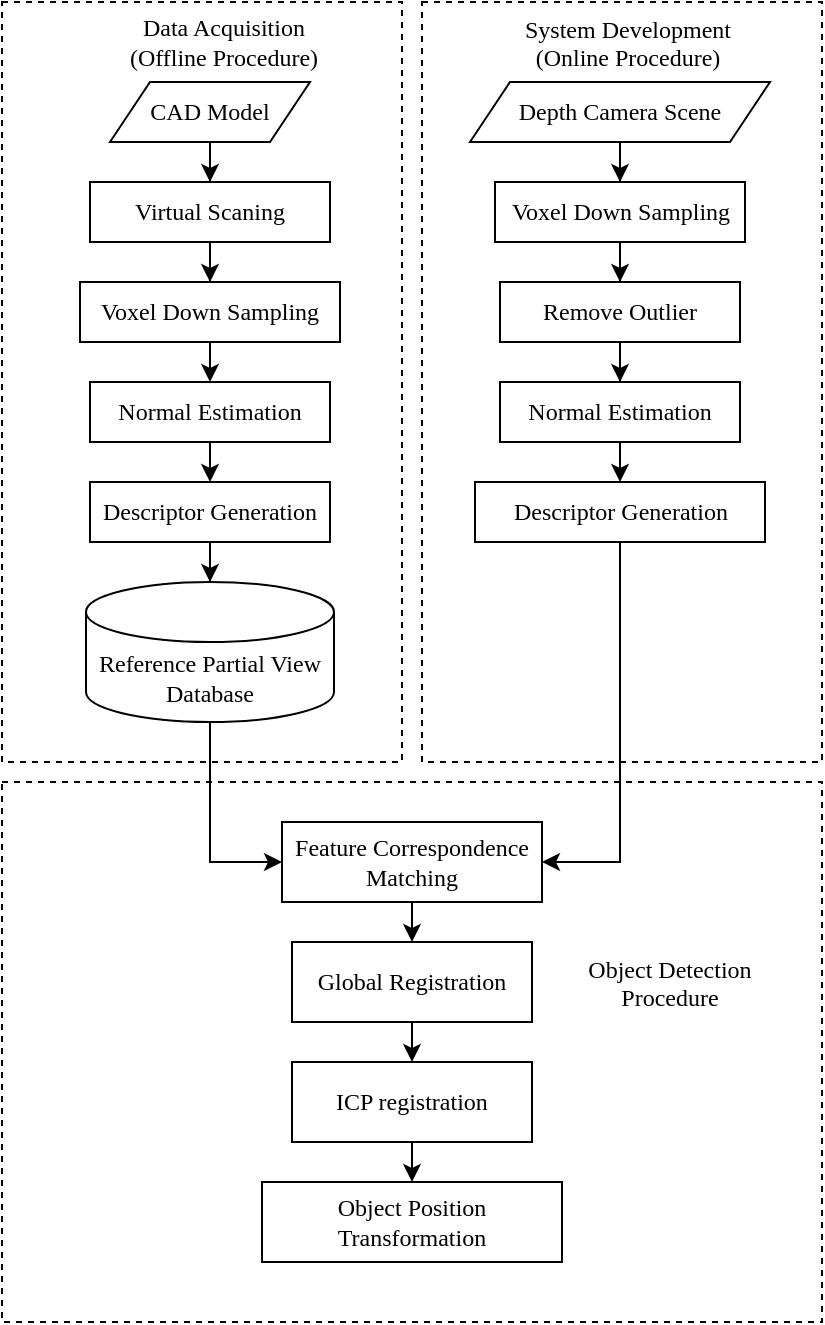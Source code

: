 <mxfile version="14.4.4" type="device"><diagram id="qaTWJbAuFtzsBotTe49L" name="Page-1"><mxGraphModel dx="1038" dy="580" grid="1" gridSize="10" guides="1" tooltips="1" connect="1" arrows="1" fold="1" page="1" pageScale="1" pageWidth="827" pageHeight="1169" math="0" shadow="0"><root><mxCell id="0"/><mxCell id="1" parent="0"/><mxCell id="Vq0ESFOIrwVNHlD4_7E6-60" value="" style="rounded=0;whiteSpace=wrap;html=1;fontFamily=Times New Roman;fontSize=12;align=center;fillColor=none;dashed=1;" parent="1" vertex="1"><mxGeometry x="170" y="80" width="200" height="380" as="geometry"/></mxCell><mxCell id="Vq0ESFOIrwVNHlD4_7E6-61" value="" style="rounded=0;whiteSpace=wrap;html=1;fontFamily=Times New Roman;fontSize=12;align=center;fillColor=none;dashed=1;" parent="1" vertex="1"><mxGeometry x="380" y="80" width="200" height="380" as="geometry"/></mxCell><mxCell id="Vq0ESFOIrwVNHlD4_7E6-62" value="" style="rounded=0;whiteSpace=wrap;html=1;fontFamily=Times New Roman;fontSize=12;align=center;fillColor=none;dashed=1;" parent="1" vertex="1"><mxGeometry x="170" y="470" width="410" height="270" as="geometry"/></mxCell><mxCell id="Vq0ESFOIrwVNHlD4_7E6-1" value="Data Acquisition&#10;(Offline Procedure)" style="text;fontSize=12;align=center;whiteSpace=wrap;verticalAlign=middle;fontFamily=Times New Roman;" parent="1" vertex="1"><mxGeometry x="218" y="80" width="126" height="40" as="geometry"/></mxCell><mxCell id="Vq0ESFOIrwVNHlD4_7E6-41" style="edgeStyle=orthogonalEdgeStyle;rounded=0;orthogonalLoop=1;jettySize=auto;html=1;entryX=0.5;entryY=0;entryDx=0;entryDy=0;fontFamily=Times New Roman;fontSize=12;" parent="1" source="Vq0ESFOIrwVNHlD4_7E6-3" target="Vq0ESFOIrwVNHlD4_7E6-5" edge="1"><mxGeometry relative="1" as="geometry"/></mxCell><mxCell id="Vq0ESFOIrwVNHlD4_7E6-3" value="CAD Model" style="shape=parallelogram;perimeter=parallelogramPerimeter;whiteSpace=wrap;html=1;fixedSize=1;fontSize=12;align=center;fontFamily=Times New Roman;" parent="1" vertex="1"><mxGeometry x="224" y="120" width="100" height="30" as="geometry"/></mxCell><mxCell id="Vq0ESFOIrwVNHlD4_7E6-42" style="edgeStyle=orthogonalEdgeStyle;rounded=0;orthogonalLoop=1;jettySize=auto;html=1;entryX=0.5;entryY=0;entryDx=0;entryDy=0;fontFamily=Times New Roman;fontSize=12;" parent="1" source="Vq0ESFOIrwVNHlD4_7E6-5" target="Vq0ESFOIrwVNHlD4_7E6-6" edge="1"><mxGeometry relative="1" as="geometry"/></mxCell><mxCell id="Vq0ESFOIrwVNHlD4_7E6-5" value="Virtual Scaning" style="rounded=0;whiteSpace=wrap;html=1;fontSize=12;align=center;fontFamily=Times New Roman;" parent="1" vertex="1"><mxGeometry x="214" y="170" width="120" height="30" as="geometry"/></mxCell><mxCell id="p9JnccZOE4oIsHzO5tA_-4" style="edgeStyle=orthogonalEdgeStyle;rounded=0;orthogonalLoop=1;jettySize=auto;html=1;exitX=0.5;exitY=1;exitDx=0;exitDy=0;entryX=0.5;entryY=0;entryDx=0;entryDy=0;" edge="1" parent="1" source="Vq0ESFOIrwVNHlD4_7E6-6" target="p9JnccZOE4oIsHzO5tA_-3"><mxGeometry relative="1" as="geometry"/></mxCell><mxCell id="Vq0ESFOIrwVNHlD4_7E6-6" value="Voxel Down Sampling" style="rounded=0;whiteSpace=wrap;html=1;fontSize=12;align=center;fontFamily=Times New Roman;" parent="1" vertex="1"><mxGeometry x="209" y="220" width="130" height="30" as="geometry"/></mxCell><mxCell id="Vq0ESFOIrwVNHlD4_7E6-44" style="edgeStyle=orthogonalEdgeStyle;rounded=0;orthogonalLoop=1;jettySize=auto;html=1;entryX=0.5;entryY=0;entryDx=0;entryDy=0;entryPerimeter=0;fontFamily=Times New Roman;fontSize=12;" parent="1" source="Vq0ESFOIrwVNHlD4_7E6-7" target="Vq0ESFOIrwVNHlD4_7E6-10" edge="1"><mxGeometry relative="1" as="geometry"/></mxCell><mxCell id="Vq0ESFOIrwVNHlD4_7E6-7" value="Descriptor Generation" style="rounded=0;whiteSpace=wrap;html=1;fontSize=12;align=center;fontFamily=Times New Roman;" parent="1" vertex="1"><mxGeometry x="214" y="320" width="120" height="30" as="geometry"/></mxCell><mxCell id="p9JnccZOE4oIsHzO5tA_-7" style="edgeStyle=orthogonalEdgeStyle;rounded=0;orthogonalLoop=1;jettySize=auto;html=1;exitX=0.5;exitY=1;exitDx=0;exitDy=0;exitPerimeter=0;entryX=0;entryY=0.5;entryDx=0;entryDy=0;" edge="1" parent="1" source="Vq0ESFOIrwVNHlD4_7E6-10" target="Vq0ESFOIrwVNHlD4_7E6-16"><mxGeometry relative="1" as="geometry"/></mxCell><mxCell id="Vq0ESFOIrwVNHlD4_7E6-10" value="Reference Partial View&lt;br style=&quot;font-size: 12px;&quot;&gt;Database" style="shape=cylinder3;whiteSpace=wrap;html=1;boundedLbl=1;backgroundOutline=1;size=15;fontSize=12;align=center;fontFamily=Times New Roman;" parent="1" vertex="1"><mxGeometry x="212" y="370" width="124" height="70" as="geometry"/></mxCell><mxCell id="Vq0ESFOIrwVNHlD4_7E6-11" value="System Development&#10;(Online Procedure)" style="text;whiteSpace=wrap;fontSize=12;fontFamily=Times New Roman;align=center;" parent="1" vertex="1"><mxGeometry x="419" y="80" width="127.5" height="40" as="geometry"/></mxCell><mxCell id="Vq0ESFOIrwVNHlD4_7E6-46" style="edgeStyle=orthogonalEdgeStyle;rounded=0;orthogonalLoop=1;jettySize=auto;html=1;entryX=0.5;entryY=0;entryDx=0;entryDy=0;fontFamily=Times New Roman;fontSize=12;" parent="1" source="Vq0ESFOIrwVNHlD4_7E6-12" target="Vq0ESFOIrwVNHlD4_7E6-13" edge="1"><mxGeometry relative="1" as="geometry"/></mxCell><mxCell id="Vq0ESFOIrwVNHlD4_7E6-12" value="Depth Camera Scene" style="shape=parallelogram;perimeter=parallelogramPerimeter;whiteSpace=wrap;html=1;fixedSize=1;fontSize=12;align=center;fontFamily=Times New Roman;" parent="1" vertex="1"><mxGeometry x="404" y="120" width="150" height="30" as="geometry"/></mxCell><mxCell id="Vq0ESFOIrwVNHlD4_7E6-47" style="edgeStyle=orthogonalEdgeStyle;rounded=0;orthogonalLoop=1;jettySize=auto;html=1;entryX=0.5;entryY=0;entryDx=0;entryDy=0;fontFamily=Times New Roman;fontSize=12;" parent="1" source="Vq0ESFOIrwVNHlD4_7E6-13" target="Vq0ESFOIrwVNHlD4_7E6-14" edge="1"><mxGeometry relative="1" as="geometry"/></mxCell><mxCell id="Vq0ESFOIrwVNHlD4_7E6-13" value="Voxel Down Sampling" style="rounded=0;whiteSpace=wrap;html=1;fontSize=12;align=center;fontFamily=Times New Roman;" parent="1" vertex="1"><mxGeometry x="416.5" y="170" width="125" height="30" as="geometry"/></mxCell><mxCell id="Vq0ESFOIrwVNHlD4_7E6-48" style="edgeStyle=orthogonalEdgeStyle;rounded=0;orthogonalLoop=1;jettySize=auto;html=1;fontFamily=Times New Roman;fontSize=12;entryX=0.5;entryY=0;entryDx=0;entryDy=0;" parent="1" source="Vq0ESFOIrwVNHlD4_7E6-14" target="p9JnccZOE4oIsHzO5tA_-1" edge="1"><mxGeometry relative="1" as="geometry"><mxPoint x="479" y="300" as="targetPoint"/></mxGeometry></mxCell><mxCell id="Vq0ESFOIrwVNHlD4_7E6-14" value="Remove Outlier" style="rounded=0;whiteSpace=wrap;html=1;fontSize=12;align=center;fontFamily=Times New Roman;" parent="1" vertex="1"><mxGeometry x="419" y="220" width="120" height="30" as="geometry"/></mxCell><mxCell id="p9JnccZOE4oIsHzO5tA_-8" style="edgeStyle=orthogonalEdgeStyle;rounded=0;orthogonalLoop=1;jettySize=auto;html=1;exitX=0.5;exitY=1;exitDx=0;exitDy=0;entryX=1;entryY=0.5;entryDx=0;entryDy=0;" edge="1" parent="1" source="Vq0ESFOIrwVNHlD4_7E6-15" target="Vq0ESFOIrwVNHlD4_7E6-16"><mxGeometry relative="1" as="geometry"/></mxCell><mxCell id="Vq0ESFOIrwVNHlD4_7E6-15" value="Descriptor Generation" style="rounded=0;whiteSpace=wrap;html=1;fontSize=12;align=center;fontFamily=Times New Roman;" parent="1" vertex="1"><mxGeometry x="406.5" y="320" width="145" height="30" as="geometry"/></mxCell><mxCell id="p9JnccZOE4oIsHzO5tA_-9" style="edgeStyle=orthogonalEdgeStyle;rounded=0;orthogonalLoop=1;jettySize=auto;html=1;exitX=0.5;exitY=1;exitDx=0;exitDy=0;entryX=0.5;entryY=0;entryDx=0;entryDy=0;" edge="1" parent="1" source="Vq0ESFOIrwVNHlD4_7E6-16" target="p9JnccZOE4oIsHzO5tA_-6"><mxGeometry relative="1" as="geometry"/></mxCell><mxCell id="Vq0ESFOIrwVNHlD4_7E6-16" value="Feature Correspondence&lt;br style=&quot;font-size: 12px;&quot;&gt;Matching" style="rounded=0;whiteSpace=wrap;html=1;fontSize=12;align=center;fontFamily=Times New Roman;" parent="1" vertex="1"><mxGeometry x="310" y="490" width="130" height="40" as="geometry"/></mxCell><mxCell id="p9JnccZOE4oIsHzO5tA_-11" style="edgeStyle=orthogonalEdgeStyle;rounded=0;orthogonalLoop=1;jettySize=auto;html=1;exitX=0.5;exitY=1;exitDx=0;exitDy=0;entryX=0.5;entryY=0;entryDx=0;entryDy=0;" edge="1" parent="1" source="Vq0ESFOIrwVNHlD4_7E6-30" target="Vq0ESFOIrwVNHlD4_7E6-32"><mxGeometry relative="1" as="geometry"/></mxCell><mxCell id="Vq0ESFOIrwVNHlD4_7E6-30" value="ICP registration" style="rounded=0;whiteSpace=wrap;html=1;fontSize=12;align=center;fontFamily=Times New Roman;" parent="1" vertex="1"><mxGeometry x="315" y="610" width="120" height="40" as="geometry"/></mxCell><mxCell id="Vq0ESFOIrwVNHlD4_7E6-32" value="Object Position Transformation" style="rounded=0;whiteSpace=wrap;html=1;fontSize=12;align=center;fontFamily=Times New Roman;" parent="1" vertex="1"><mxGeometry x="300" y="670" width="150" height="40" as="geometry"/></mxCell><mxCell id="Vq0ESFOIrwVNHlD4_7E6-33" style="edgeStyle=orthogonalEdgeStyle;rounded=0;orthogonalLoop=1;jettySize=auto;html=1;exitX=0.5;exitY=1;exitDx=0;exitDy=0;fontFamily=Times New Roman;fontSize=12;" parent="1" source="Vq0ESFOIrwVNHlD4_7E6-7" target="Vq0ESFOIrwVNHlD4_7E6-7" edge="1"><mxGeometry relative="1" as="geometry"/></mxCell><mxCell id="p9JnccZOE4oIsHzO5tA_-2" style="edgeStyle=orthogonalEdgeStyle;rounded=0;orthogonalLoop=1;jettySize=auto;html=1;exitX=0.5;exitY=1;exitDx=0;exitDy=0;entryX=0.5;entryY=0;entryDx=0;entryDy=0;" edge="1" parent="1" source="p9JnccZOE4oIsHzO5tA_-1" target="Vq0ESFOIrwVNHlD4_7E6-15"><mxGeometry relative="1" as="geometry"/></mxCell><mxCell id="p9JnccZOE4oIsHzO5tA_-1" value="Normal Estimation" style="rounded=0;whiteSpace=wrap;html=1;fontSize=12;align=center;fontFamily=Times New Roman;" vertex="1" parent="1"><mxGeometry x="419" y="270" width="120" height="30" as="geometry"/></mxCell><mxCell id="p9JnccZOE4oIsHzO5tA_-5" style="edgeStyle=orthogonalEdgeStyle;rounded=0;orthogonalLoop=1;jettySize=auto;html=1;exitX=0.5;exitY=1;exitDx=0;exitDy=0;entryX=0.5;entryY=0;entryDx=0;entryDy=0;" edge="1" parent="1" source="p9JnccZOE4oIsHzO5tA_-3" target="Vq0ESFOIrwVNHlD4_7E6-7"><mxGeometry relative="1" as="geometry"/></mxCell><mxCell id="p9JnccZOE4oIsHzO5tA_-3" value="Normal Estimation" style="rounded=0;whiteSpace=wrap;html=1;fontSize=12;align=center;fontFamily=Times New Roman;" vertex="1" parent="1"><mxGeometry x="214" y="270" width="120" height="30" as="geometry"/></mxCell><mxCell id="p9JnccZOE4oIsHzO5tA_-10" style="edgeStyle=orthogonalEdgeStyle;rounded=0;orthogonalLoop=1;jettySize=auto;html=1;exitX=0.5;exitY=1;exitDx=0;exitDy=0;entryX=0.5;entryY=0;entryDx=0;entryDy=0;" edge="1" parent="1" source="p9JnccZOE4oIsHzO5tA_-6" target="Vq0ESFOIrwVNHlD4_7E6-30"><mxGeometry relative="1" as="geometry"/></mxCell><mxCell id="p9JnccZOE4oIsHzO5tA_-6" value="Global Registration" style="rounded=0;whiteSpace=wrap;html=1;fontSize=12;align=center;fontFamily=Times New Roman;" vertex="1" parent="1"><mxGeometry x="315" y="550" width="120" height="40" as="geometry"/></mxCell><mxCell id="p9JnccZOE4oIsHzO5tA_-12" value="Object Detection Procedure" style="text;whiteSpace=wrap;fontSize=12;fontFamily=Times New Roman;align=center;" vertex="1" parent="1"><mxGeometry x="440" y="550" width="127.5" height="40" as="geometry"/></mxCell></root></mxGraphModel></diagram></mxfile>